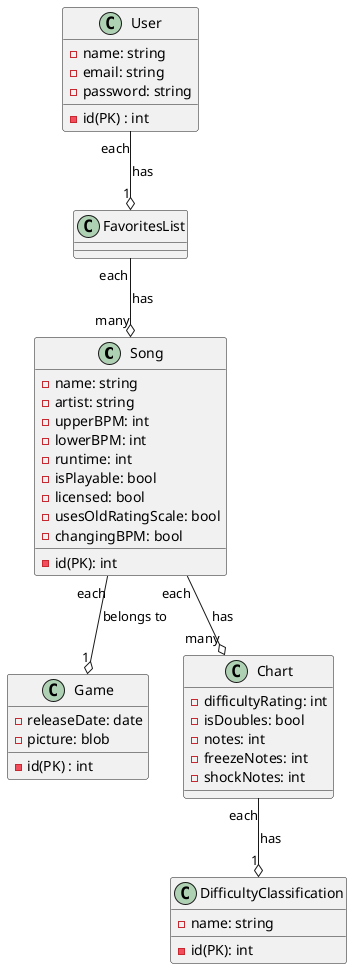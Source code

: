 @startuml

class Song{
    - name: string
    - artist: string
    - upperBPM: int
    - lowerBPM: int
    - id(PK): int
'runtime is in seconds
    - runtime: int
    - isPlayable: bool
    - licensed: bool
    - usesOldRatingScale: bool
    - changingBPM: bool
}
class Game{
    - id(PK) : int
    - releaseDate: date
    - picture: blob
}
class Chart{
    - difficultyRating: int
    - isDoubles: bool
    - notes: int
    - freezeNotes: int
    - shockNotes: int
}
class DifficultyClassification{
    - name: string
    - id(PK): int
}

class User{
    - id(PK) : int
    - name: string
    - email: string
    - password: string
}
class FavoritesList{
}
User "each" --o "1" FavoritesList : has
FavoritesList "each" --o "many" Song: has
Chart "each" --o  "1" DifficultyClassification : has
Song "each" --o  "many" Chart : has
Song "each" --o  "1" Game : belongs to
@enduml